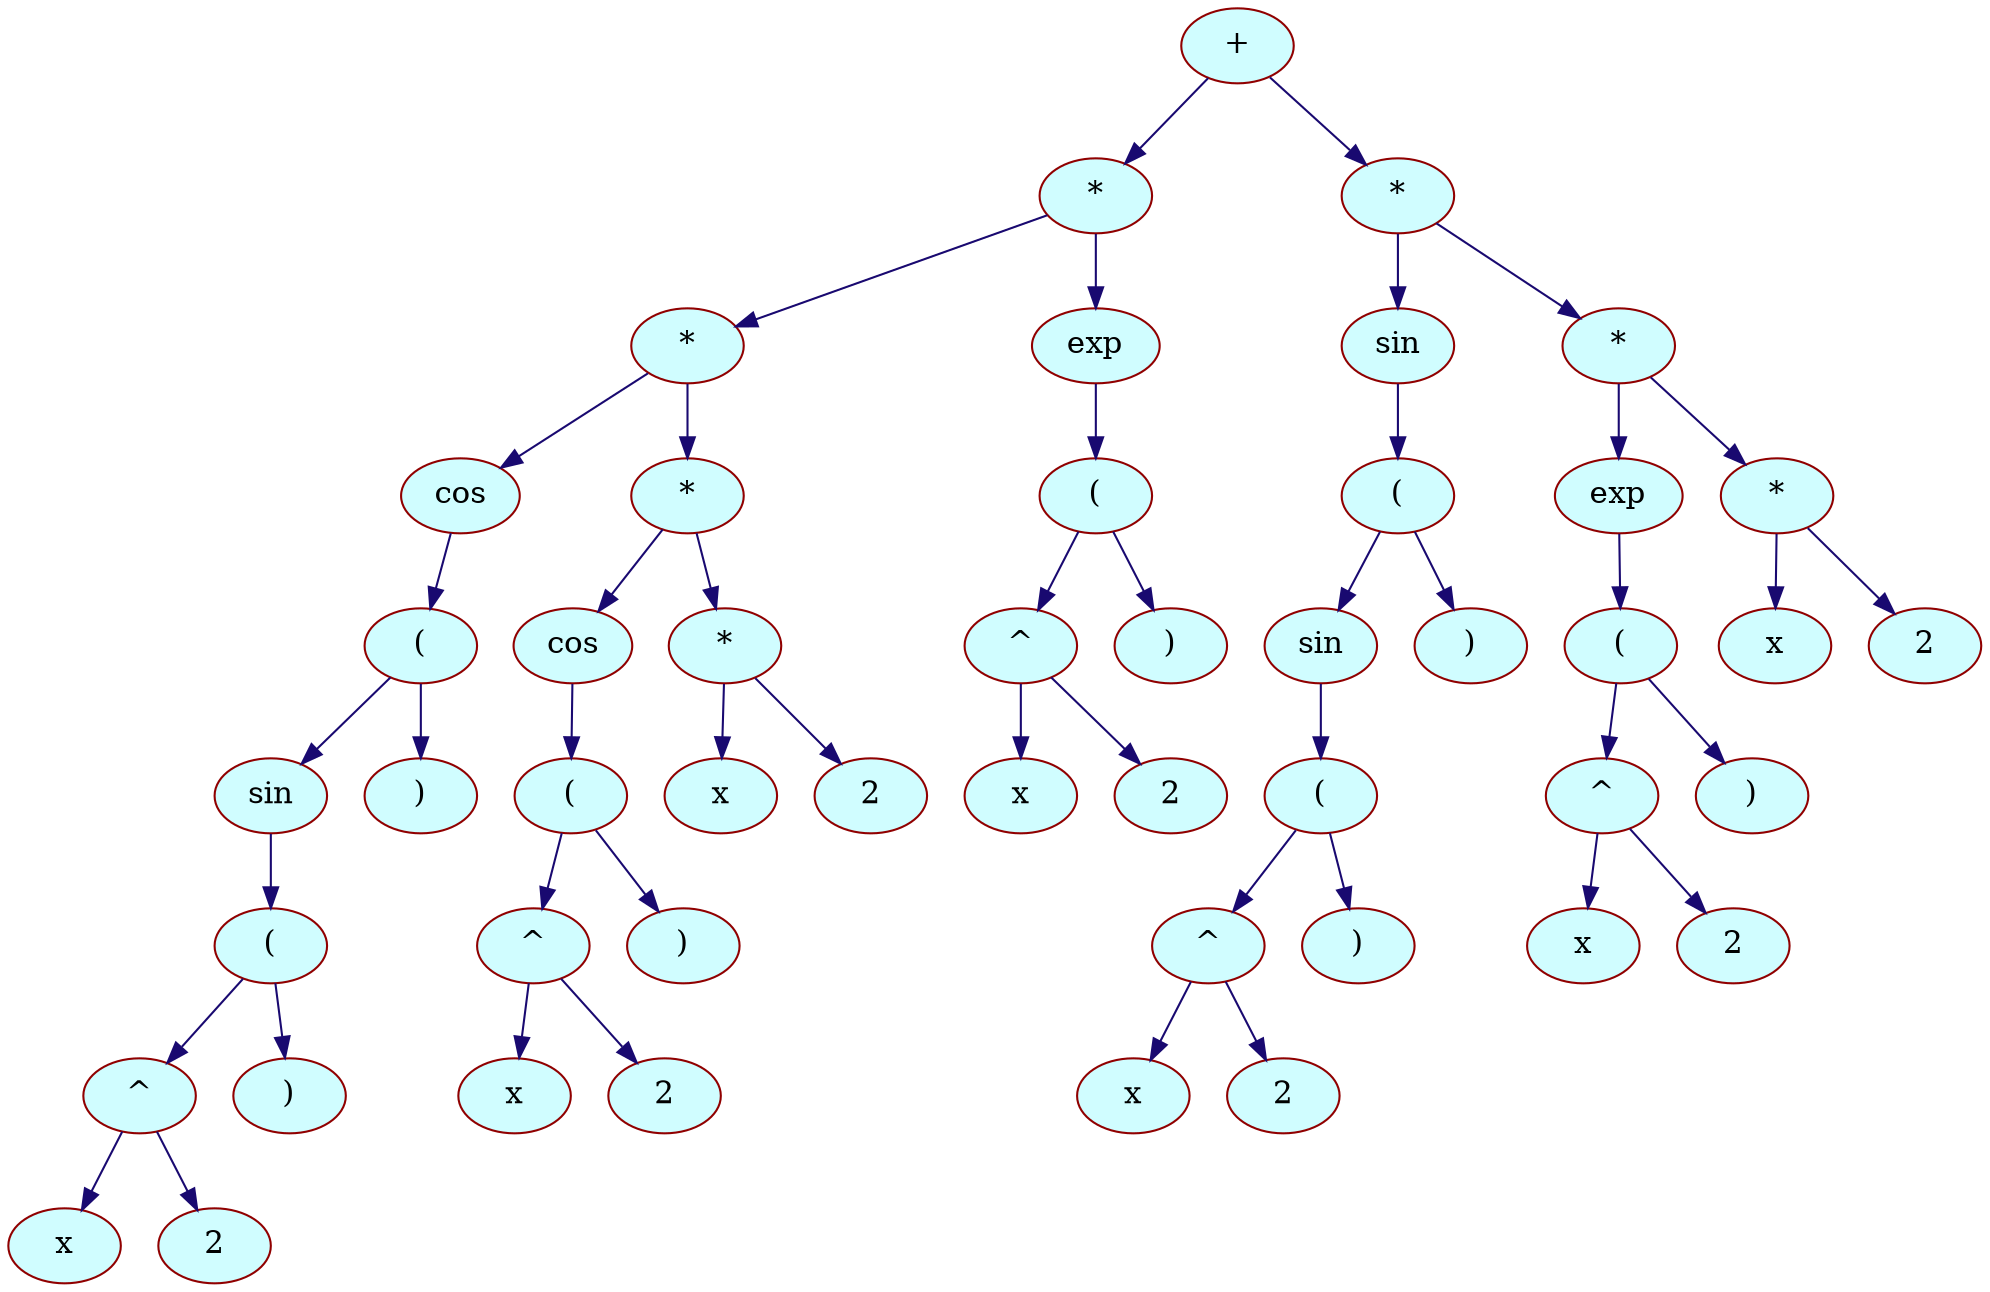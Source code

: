digraph {
	node[shape = "cube", color = "#800000", fontsize = 15, style = "filled", fillcolor = "#88CEFA"];
	edge[color = "#190970", fontsize = 11];

		"+_0x5652e951e770"[shape = "ellipse", label = "+", color="#900000",                                style="filled", fillcolor = "#D0FDFF"];
		"+_0x5652e951e770"->"*_0x5652e951e730";

		"*_0x5652e951e730"[shape = "ellipse", label = "*", color="#900000",                                style="filled", fillcolor = "#D0FDFF"];
		"*_0x5652e951e730"->"*_0x5652e951e6f0";

		"*_0x5652e951e6f0"[shape = "ellipse", label = "*", color="#900000",                                style="filled", fillcolor = "#D0FDFF"];
		"*_0x5652e951e6f0"->"cos_0x5652e951e6b0";

		"cos_0x5652e951e6b0"[shape = "ellipse", label = "cos", color="#900000",                                style="filled", fillcolor = "#D0FDFF"];
		"cos_0x5652e951e6b0"->"(_0x5652e951e4b0";

		"(_0x5652e951e4b0"[shape = "ellipse", label = "(", color="#900000",                                style="filled", fillcolor = "#D0FDFF"];
		"(_0x5652e951e4b0"->"sin_0x5652e951e4f0";

		"sin_0x5652e951e4f0"[shape = "ellipse", label = "sin", color="#900000",                                style="filled", fillcolor = "#D0FDFF"];
		"sin_0x5652e951e4f0"->"(_0x5652e951e530";

		"(_0x5652e951e530"[shape = "ellipse", label = "(", color="#900000",                                style="filled", fillcolor = "#D0FDFF"];
		"(_0x5652e951e530"->"^_0x5652e951e570";

		"^_0x5652e951e570"[shape = "ellipse", label = "^", color="#900000",                                style="filled", fillcolor = "#D0FDFF"];
		"^_0x5652e951e570"->"x_0x5652e951e5b0";

		"x_0x5652e951e5b0"[shape = "ellipse", label = "x", color="#900000", style="filled",                            fillcolor = "#D0FDFF"];
		"^_0x5652e951e570"->"2_0x5652e951e5f0";

		"2_0x5652e951e5f0"[shape = "ellipse", label = "2", color="#900000", style="filled",                            fillcolor = "#D0FDFF"];
		"(_0x5652e951e530"->")_0x5652e951e630";

		")_0x5652e951e630"[shape = "ellipse", label = ")", color="#900000",                                style="filled", fillcolor = "#D0FDFF"];
		"(_0x5652e951e4b0"->")_0x5652e951e670";

		")_0x5652e951e670"[shape = "ellipse", label = ")", color="#900000",                                style="filled", fillcolor = "#D0FDFF"];
		"*_0x5652e951e6f0"->"*_0x5652e951e440";

		"*_0x5652e951e440"[shape = "ellipse", label = "*", color="#900000",                                style="filled", fillcolor = "#D0FDFF"];
		"*_0x5652e951e440"->"cos_0x5652e951e400";

		"cos_0x5652e951e400"[shape = "ellipse", label = "cos", color="#900000",                                style="filled", fillcolor = "#D0FDFF"];
		"cos_0x5652e951e400"->"(_0x5652e951e2c0";

		"(_0x5652e951e2c0"[shape = "ellipse", label = "(", color="#900000",                                style="filled", fillcolor = "#D0FDFF"];
		"(_0x5652e951e2c0"->"^_0x5652e951e300";

		"^_0x5652e951e300"[shape = "ellipse", label = "^", color="#900000",                                style="filled", fillcolor = "#D0FDFF"];
		"^_0x5652e951e300"->"x_0x5652e951e340";

		"x_0x5652e951e340"[shape = "ellipse", label = "x", color="#900000", style="filled",                            fillcolor = "#D0FDFF"];
		"^_0x5652e951e300"->"2_0x5652e951e380";

		"2_0x5652e951e380"[shape = "ellipse", label = "2", color="#900000", style="filled",                            fillcolor = "#D0FDFF"];
		"(_0x5652e951e2c0"->")_0x5652e951e3c0";

		")_0x5652e951e3c0"[shape = "ellipse", label = ")", color="#900000",                                style="filled", fillcolor = "#D0FDFF"];
		"*_0x5652e951e440"->"*_0x5652e951e280";

		"*_0x5652e951e280"[shape = "ellipse", label = "*", color="#900000",                                style="filled", fillcolor = "#D0FDFF"];
		"*_0x5652e951e280"->"x_0x5652e951e200";

		"x_0x5652e951e200"[shape = "ellipse", label = "x", color="#900000", style="filled",                            fillcolor = "#D0FDFF"];
		"*_0x5652e951e280"->"2_0x5652e951e0c0";

		"2_0x5652e951e0c0"[shape = "ellipse", label = "2", color="#900000", style="filled",                            fillcolor = "#D0FDFF"];
		"*_0x5652e951e730"->"exp_0x5652e951df00";

		"exp_0x5652e951df00"[shape = "ellipse", label = "exp", color="#900000",                                style="filled", fillcolor = "#D0FDFF"];
		"exp_0x5652e951df00"->"(_0x5652e951df40";

		"(_0x5652e951df40"[shape = "ellipse", label = "(", color="#900000",                                style="filled", fillcolor = "#D0FDFF"];
		"(_0x5652e951df40"->"^_0x5652e951df80";

		"^_0x5652e951df80"[shape = "ellipse", label = "^", color="#900000",                                style="filled", fillcolor = "#D0FDFF"];
		"^_0x5652e951df80"->"x_0x5652e951dfc0";

		"x_0x5652e951dfc0"[shape = "ellipse", label = "x", color="#900000", style="filled",                            fillcolor = "#D0FDFF"];
		"^_0x5652e951df80"->"2_0x5652e951e000";

		"2_0x5652e951e000"[shape = "ellipse", label = "2", color="#900000", style="filled",                            fillcolor = "#D0FDFF"];
		"(_0x5652e951df40"->")_0x5652e951e040";

		")_0x5652e951e040"[shape = "ellipse", label = ")", color="#900000",                                style="filled", fillcolor = "#D0FDFF"];
		"+_0x5652e951e770"->"*_0x5652e951dec0";

		"*_0x5652e951dec0"[shape = "ellipse", label = "*", color="#900000",                                style="filled", fillcolor = "#D0FDFF"];
		"*_0x5652e951dec0"->"sin_0x5652e951dc80";

		"sin_0x5652e951dc80"[shape = "ellipse", label = "sin", color="#900000",                                style="filled", fillcolor = "#D0FDFF"];
		"sin_0x5652e951dc80"->"(_0x5652e951dcc0";

		"(_0x5652e951dcc0"[shape = "ellipse", label = "(", color="#900000",                                style="filled", fillcolor = "#D0FDFF"];
		"(_0x5652e951dcc0"->"sin_0x5652e951dd00";

		"sin_0x5652e951dd00"[shape = "ellipse", label = "sin", color="#900000",                                style="filled", fillcolor = "#D0FDFF"];
		"sin_0x5652e951dd00"->"(_0x5652e951dd40";

		"(_0x5652e951dd40"[shape = "ellipse", label = "(", color="#900000",                                style="filled", fillcolor = "#D0FDFF"];
		"(_0x5652e951dd40"->"^_0x5652e951dd80";

		"^_0x5652e951dd80"[shape = "ellipse", label = "^", color="#900000",                                style="filled", fillcolor = "#D0FDFF"];
		"^_0x5652e951dd80"->"x_0x5652e951ddc0";

		"x_0x5652e951ddc0"[shape = "ellipse", label = "x", color="#900000", style="filled",                            fillcolor = "#D0FDFF"];
		"^_0x5652e951dd80"->"2_0x5652e951de00";

		"2_0x5652e951de00"[shape = "ellipse", label = "2", color="#900000", style="filled",                            fillcolor = "#D0FDFF"];
		"(_0x5652e951dd40"->")_0x5652e951de40";

		")_0x5652e951de40"[shape = "ellipse", label = ")", color="#900000",                                style="filled", fillcolor = "#D0FDFF"];
		"(_0x5652e951dcc0"->")_0x5652e951de80";

		")_0x5652e951de80"[shape = "ellipse", label = ")", color="#900000",                                style="filled", fillcolor = "#D0FDFF"];
		"*_0x5652e951dec0"->"*_0x5652e951dc40";

		"*_0x5652e951dc40"[shape = "ellipse", label = "*", color="#900000",                                style="filled", fillcolor = "#D0FDFF"];
		"*_0x5652e951dc40"->"exp_0x5652e951dc00";

		"exp_0x5652e951dc00"[shape = "ellipse", label = "exp", color="#900000",                                style="filled", fillcolor = "#D0FDFF"];
		"exp_0x5652e951dc00"->"(_0x5652e951dac0";

		"(_0x5652e951dac0"[shape = "ellipse", label = "(", color="#900000",                                style="filled", fillcolor = "#D0FDFF"];
		"(_0x5652e951dac0"->"^_0x5652e951db00";

		"^_0x5652e951db00"[shape = "ellipse", label = "^", color="#900000",                                style="filled", fillcolor = "#D0FDFF"];
		"^_0x5652e951db00"->"x_0x5652e951db40";

		"x_0x5652e951db40"[shape = "ellipse", label = "x", color="#900000", style="filled",                            fillcolor = "#D0FDFF"];
		"^_0x5652e951db00"->"2_0x5652e951db80";

		"2_0x5652e951db80"[shape = "ellipse", label = "2", color="#900000", style="filled",                            fillcolor = "#D0FDFF"];
		"(_0x5652e951dac0"->")_0x5652e951dbc0";

		")_0x5652e951dbc0"[shape = "ellipse", label = ")", color="#900000",                                style="filled", fillcolor = "#D0FDFF"];
		"*_0x5652e951dc40"->"*_0x5652e951da80";

		"*_0x5652e951da80"[shape = "ellipse", label = "*", color="#900000",                                style="filled", fillcolor = "#D0FDFF"];
		"*_0x5652e951da80"->"x_0x5652e951da00";

		"x_0x5652e951da00"[shape = "ellipse", label = "x", color="#900000", style="filled",                            fillcolor = "#D0FDFF"];
		"*_0x5652e951da80"->"2_0x5652e951d8c0";

		"2_0x5652e951d8c0"[shape = "ellipse", label = "2", color="#900000", style="filled",                            fillcolor = "#D0FDFF"];
}
